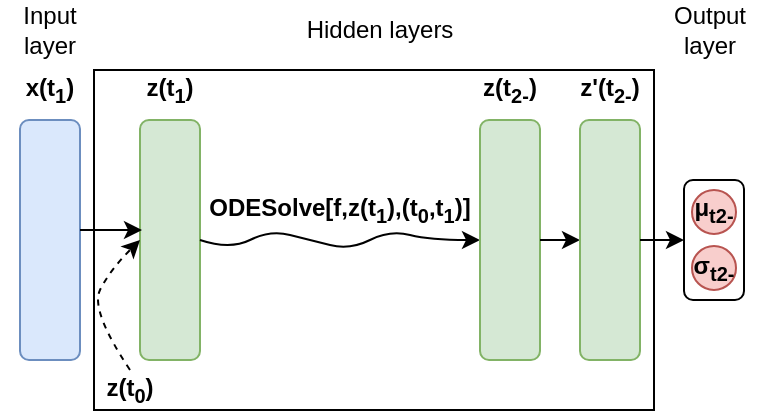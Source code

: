 <mxfile version="15.1.0" type="github">
  <diagram id="RBb7oxttxBgPXwsNeLO2" name="Page-1">
    <mxGraphModel dx="942" dy="517" grid="1" gridSize="10" guides="1" tooltips="1" connect="1" arrows="1" fold="1" page="1" pageScale="1" pageWidth="850" pageHeight="1100" math="0" shadow="0">
      <root>
        <mxCell id="0" />
        <mxCell id="1" parent="0" />
        <mxCell id="3_Mve7OBSd4JhuLEOyqr-9" value="" style="rounded=0;whiteSpace=wrap;html=1;" vertex="1" parent="1">
          <mxGeometry x="242" y="130" width="280" height="170" as="geometry" />
        </mxCell>
        <mxCell id="Kc7W_aGzd4kmXyvqEKLv-1" value="" style="rounded=1;whiteSpace=wrap;html=1;rotation=90;fillColor=#dae8fc;strokeColor=#6c8ebf;" parent="1" vertex="1">
          <mxGeometry x="160" y="200" width="120" height="30" as="geometry" />
        </mxCell>
        <mxCell id="Kc7W_aGzd4kmXyvqEKLv-2" value="x(t&lt;sub&gt;1&lt;/sub&gt;)" style="text;html=1;strokeColor=none;fillColor=none;align=center;verticalAlign=middle;whiteSpace=wrap;rounded=0;fontStyle=1" parent="1" vertex="1">
          <mxGeometry x="200" y="130" width="40" height="20" as="geometry" />
        </mxCell>
        <mxCell id="Kc7W_aGzd4kmXyvqEKLv-3" value="" style="rounded=1;whiteSpace=wrap;html=1;rotation=90;fillColor=#d5e8d4;strokeColor=#82b366;" parent="1" vertex="1">
          <mxGeometry x="220" y="200" width="120" height="30" as="geometry" />
        </mxCell>
        <mxCell id="Kc7W_aGzd4kmXyvqEKLv-4" value="z(t&lt;sub&gt;1&lt;/sub&gt;)" style="text;html=1;strokeColor=none;fillColor=none;align=center;verticalAlign=middle;whiteSpace=wrap;rounded=0;fontStyle=1" parent="1" vertex="1">
          <mxGeometry x="260" y="130" width="40" height="20" as="geometry" />
        </mxCell>
        <mxCell id="Kc7W_aGzd4kmXyvqEKLv-6" value="" style="endArrow=classic;html=1;" parent="1" edge="1">
          <mxGeometry width="50" height="50" relative="1" as="geometry">
            <mxPoint x="235" y="210" as="sourcePoint" />
            <mxPoint x="266" y="210" as="targetPoint" />
            <Array as="points">
              <mxPoint x="250" y="210" />
            </Array>
          </mxGeometry>
        </mxCell>
        <mxCell id="Kc7W_aGzd4kmXyvqEKLv-8" value="" style="curved=1;endArrow=classic;html=1;entryX=0.5;entryY=1;entryDx=0;entryDy=0;dashed=1;exitX=0.5;exitY=0;exitDx=0;exitDy=0;" parent="1" target="Kc7W_aGzd4kmXyvqEKLv-3" edge="1" source="Kc7W_aGzd4kmXyvqEKLv-10">
          <mxGeometry width="50" height="50" relative="1" as="geometry">
            <mxPoint x="250" y="280" as="sourcePoint" />
            <mxPoint x="260" y="220" as="targetPoint" />
            <Array as="points">
              <mxPoint x="240" y="250" />
              <mxPoint x="250" y="230" />
            </Array>
          </mxGeometry>
        </mxCell>
        <mxCell id="Kc7W_aGzd4kmXyvqEKLv-10" value="z(t&lt;sub&gt;0&lt;/sub&gt;)" style="text;html=1;strokeColor=none;fillColor=none;align=center;verticalAlign=middle;whiteSpace=wrap;rounded=0;fontStyle=1" parent="1" vertex="1">
          <mxGeometry x="240" y="280" width="40" height="20" as="geometry" />
        </mxCell>
        <mxCell id="Kc7W_aGzd4kmXyvqEKLv-11" value="" style="curved=1;endArrow=classic;html=1;exitX=0.5;exitY=0;exitDx=0;exitDy=0;entryX=0.5;entryY=1;entryDx=0;entryDy=0;" parent="1" source="Kc7W_aGzd4kmXyvqEKLv-3" edge="1" target="Kc7W_aGzd4kmXyvqEKLv-12">
          <mxGeometry width="50" height="50" relative="1" as="geometry">
            <mxPoint x="330" y="220" as="sourcePoint" />
            <mxPoint x="380" y="215" as="targetPoint" />
            <Array as="points">
              <mxPoint x="310" y="220" />
              <mxPoint x="330" y="210" />
              <mxPoint x="350" y="215" />
              <mxPoint x="370" y="220" />
              <mxPoint x="390" y="210" />
              <mxPoint x="410" y="215" />
            </Array>
          </mxGeometry>
        </mxCell>
        <mxCell id="Kc7W_aGzd4kmXyvqEKLv-12" value="" style="rounded=1;whiteSpace=wrap;html=1;rotation=90;fillColor=#d5e8d4;strokeColor=#82b366;" parent="1" vertex="1">
          <mxGeometry x="390" y="200" width="120" height="30" as="geometry" />
        </mxCell>
        <mxCell id="Kc7W_aGzd4kmXyvqEKLv-13" value="ODESolve[f,z(t&lt;sub&gt;1&lt;/sub&gt;),(t&lt;sub&gt;0&lt;/sub&gt;,t&lt;sub&gt;1&lt;/sub&gt;)]" style="text;html=1;strokeColor=none;fillColor=none;align=center;verticalAlign=middle;whiteSpace=wrap;rounded=0;fontStyle=1" parent="1" vertex="1">
          <mxGeometry x="290" y="190" width="150" height="20" as="geometry" />
        </mxCell>
        <mxCell id="Kc7W_aGzd4kmXyvqEKLv-15" value="z(t&lt;sub&gt;2-&lt;/sub&gt;)" style="text;html=1;strokeColor=none;fillColor=none;align=center;verticalAlign=middle;whiteSpace=wrap;rounded=0;fontStyle=1" parent="1" vertex="1">
          <mxGeometry x="430" y="130" width="40" height="20" as="geometry" />
        </mxCell>
        <mxCell id="3_Mve7OBSd4JhuLEOyqr-1" value="" style="endArrow=classic;html=1;exitX=0.5;exitY=0;exitDx=0;exitDy=0;entryX=0.5;entryY=0;entryDx=0;entryDy=0;" edge="1" parent="1" source="Kc7W_aGzd4kmXyvqEKLv-12" target="3_Mve7OBSd4JhuLEOyqr-2">
          <mxGeometry width="50" height="50" relative="1" as="geometry">
            <mxPoint x="490" y="220" as="sourcePoint" />
            <mxPoint x="490" y="215" as="targetPoint" />
          </mxGeometry>
        </mxCell>
        <mxCell id="3_Mve7OBSd4JhuLEOyqr-2" value="" style="rounded=1;whiteSpace=wrap;html=1;rotation=-90;fillColor=#d5e8d4;strokeColor=#82b366;" vertex="1" parent="1">
          <mxGeometry x="440" y="200" width="120" height="30" as="geometry" />
        </mxCell>
        <mxCell id="3_Mve7OBSd4JhuLEOyqr-6" value="" style="endArrow=classic;html=1;exitX=0.5;exitY=1;exitDx=0;exitDy=0;entryX=0.5;entryY=1;entryDx=0;entryDy=0;" edge="1" parent="1" source="3_Mve7OBSd4JhuLEOyqr-2" target="3_Mve7OBSd4JhuLEOyqr-10">
          <mxGeometry width="50" height="50" relative="1" as="geometry">
            <mxPoint x="520" y="214.83" as="sourcePoint" />
            <mxPoint x="540.0" y="215" as="targetPoint" />
          </mxGeometry>
        </mxCell>
        <mxCell id="3_Mve7OBSd4JhuLEOyqr-10" value="" style="rounded=1;whiteSpace=wrap;html=1;rotation=90;" vertex="1" parent="1">
          <mxGeometry x="522" y="200" width="60" height="30" as="geometry" />
        </mxCell>
        <mxCell id="3_Mve7OBSd4JhuLEOyqr-12" value="" style="ellipse;whiteSpace=wrap;html=1;aspect=fixed;fillColor=#f8cecc;strokeColor=#b85450;" vertex="1" parent="1">
          <mxGeometry x="541" y="190" width="22" height="22" as="geometry" />
        </mxCell>
        <mxCell id="3_Mve7OBSd4JhuLEOyqr-13" value="" style="ellipse;whiteSpace=wrap;html=1;aspect=fixed;fillColor=#f8cecc;strokeColor=#b85450;" vertex="1" parent="1">
          <mxGeometry x="541" y="218" width="22" height="22" as="geometry" />
        </mxCell>
        <mxCell id="3_Mve7OBSd4JhuLEOyqr-14" value="z&#39;(t&lt;sub&gt;2-&lt;/sub&gt;)" style="text;html=1;strokeColor=none;fillColor=none;align=center;verticalAlign=middle;whiteSpace=wrap;rounded=0;fontStyle=1" vertex="1" parent="1">
          <mxGeometry x="480" y="130" width="40" height="20" as="geometry" />
        </mxCell>
        <mxCell id="3_Mve7OBSd4JhuLEOyqr-15" value="Input layer" style="text;html=1;strokeColor=none;fillColor=none;align=center;verticalAlign=middle;whiteSpace=wrap;rounded=0;" vertex="1" parent="1">
          <mxGeometry x="195" y="100" width="50" height="20" as="geometry" />
        </mxCell>
        <mxCell id="3_Mve7OBSd4JhuLEOyqr-16" value="Hidden layers" style="text;html=1;strokeColor=none;fillColor=none;align=center;verticalAlign=middle;whiteSpace=wrap;rounded=0;" vertex="1" parent="1">
          <mxGeometry x="340" y="100" width="90" height="20" as="geometry" />
        </mxCell>
        <mxCell id="3_Mve7OBSd4JhuLEOyqr-17" value="Output layer" style="text;html=1;strokeColor=none;fillColor=none;align=center;verticalAlign=middle;whiteSpace=wrap;rounded=0;" vertex="1" parent="1">
          <mxGeometry x="520" y="100" width="60" height="20" as="geometry" />
        </mxCell>
        <mxCell id="3_Mve7OBSd4JhuLEOyqr-18" value="&lt;b&gt;μ&lt;sub&gt;t2-&lt;/sub&gt;&lt;/b&gt;" style="text;html=1;strokeColor=none;fillColor=none;align=center;verticalAlign=middle;whiteSpace=wrap;rounded=0;" vertex="1" parent="1">
          <mxGeometry x="532" y="190" width="40" height="20" as="geometry" />
        </mxCell>
        <mxCell id="3_Mve7OBSd4JhuLEOyqr-19" value="&lt;b&gt;&lt;span&gt;σ&lt;/span&gt;&lt;sub&gt;t2-&lt;/sub&gt;&lt;/b&gt;" style="text;html=1;strokeColor=none;fillColor=none;align=center;verticalAlign=middle;whiteSpace=wrap;rounded=0;" vertex="1" parent="1">
          <mxGeometry x="532" y="219" width="40" height="20" as="geometry" />
        </mxCell>
      </root>
    </mxGraphModel>
  </diagram>
</mxfile>
